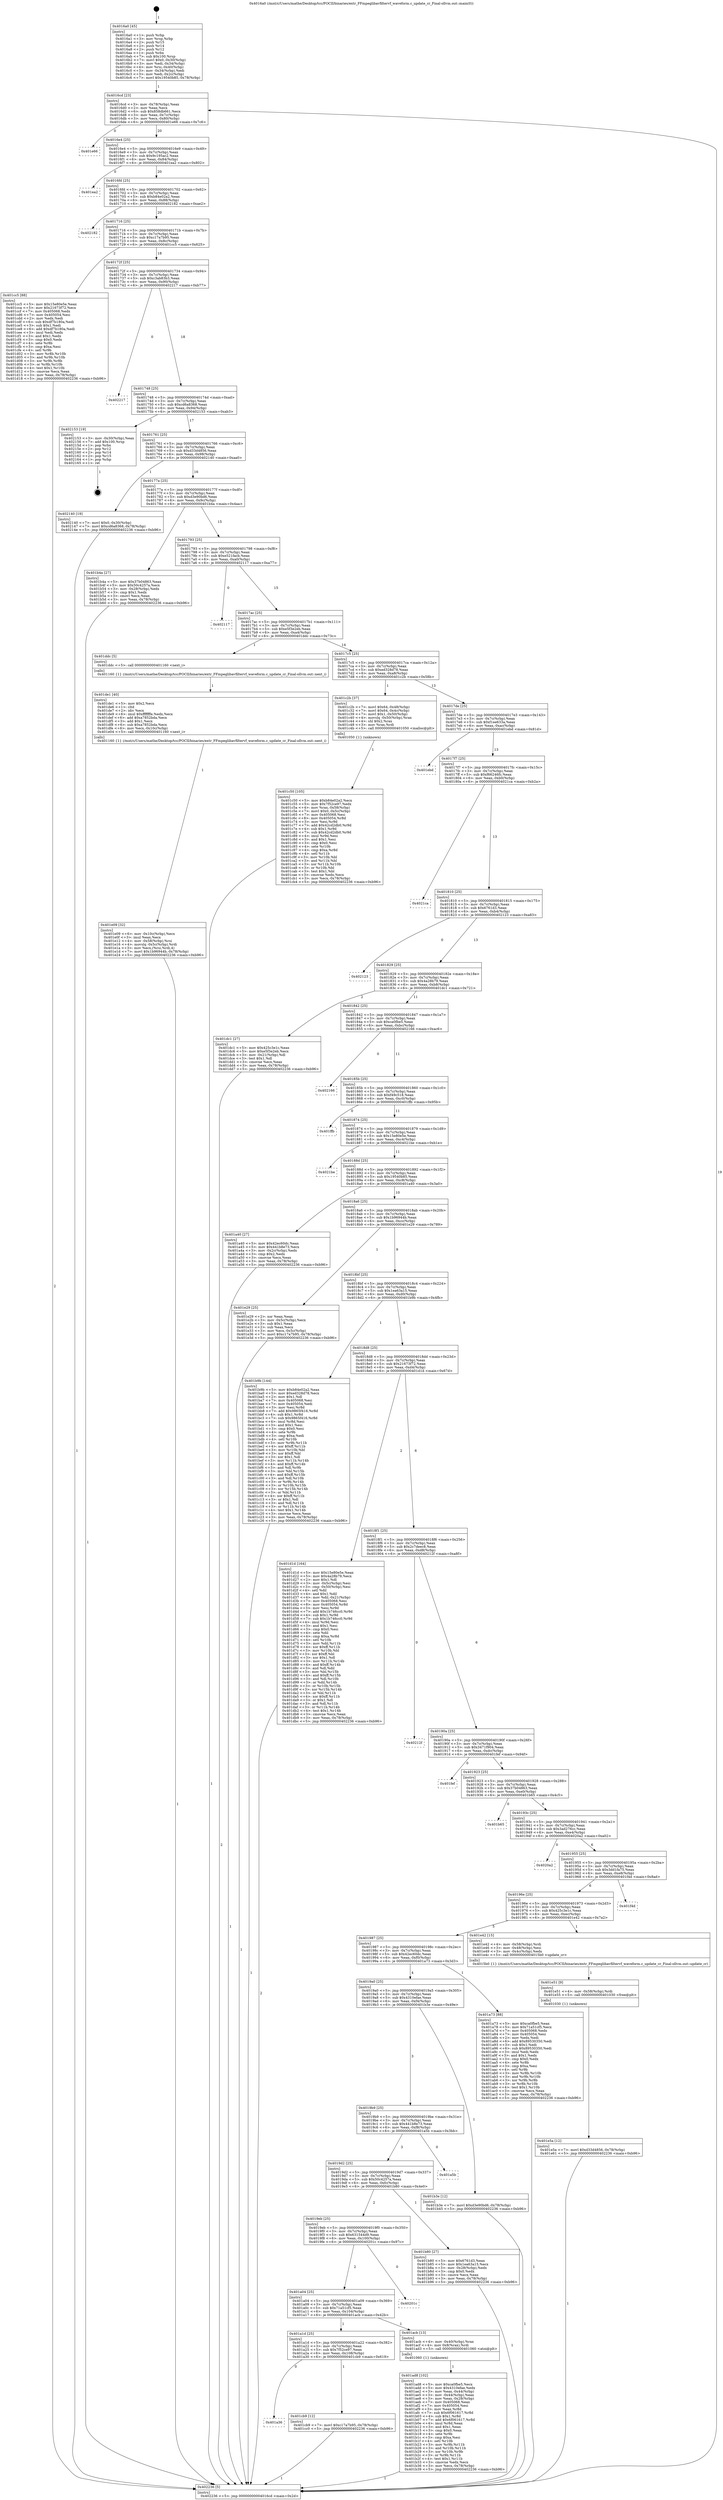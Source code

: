 digraph "0x4016a0" {
  label = "0x4016a0 (/mnt/c/Users/mathe/Desktop/tcc/POCII/binaries/extr_FFmpeglibavfiltervf_waveform.c_update_cr_Final-ollvm.out::main(0))"
  labelloc = "t"
  node[shape=record]

  Entry [label="",width=0.3,height=0.3,shape=circle,fillcolor=black,style=filled]
  "0x4016cd" [label="{
     0x4016cd [23]\l
     | [instrs]\l
     &nbsp;&nbsp;0x4016cd \<+3\>: mov -0x78(%rbp),%eax\l
     &nbsp;&nbsp;0x4016d0 \<+2\>: mov %eax,%ecx\l
     &nbsp;&nbsp;0x4016d2 \<+6\>: sub $0x858db661,%ecx\l
     &nbsp;&nbsp;0x4016d8 \<+3\>: mov %eax,-0x7c(%rbp)\l
     &nbsp;&nbsp;0x4016db \<+3\>: mov %ecx,-0x80(%rbp)\l
     &nbsp;&nbsp;0x4016de \<+6\>: je 0000000000401e66 \<main+0x7c6\>\l
  }"]
  "0x401e66" [label="{
     0x401e66\l
  }", style=dashed]
  "0x4016e4" [label="{
     0x4016e4 [25]\l
     | [instrs]\l
     &nbsp;&nbsp;0x4016e4 \<+5\>: jmp 00000000004016e9 \<main+0x49\>\l
     &nbsp;&nbsp;0x4016e9 \<+3\>: mov -0x7c(%rbp),%eax\l
     &nbsp;&nbsp;0x4016ec \<+5\>: sub $0x9c195ac2,%eax\l
     &nbsp;&nbsp;0x4016f1 \<+6\>: mov %eax,-0x84(%rbp)\l
     &nbsp;&nbsp;0x4016f7 \<+6\>: je 0000000000401ea2 \<main+0x802\>\l
  }"]
  Exit [label="",width=0.3,height=0.3,shape=circle,fillcolor=black,style=filled,peripheries=2]
  "0x401ea2" [label="{
     0x401ea2\l
  }", style=dashed]
  "0x4016fd" [label="{
     0x4016fd [25]\l
     | [instrs]\l
     &nbsp;&nbsp;0x4016fd \<+5\>: jmp 0000000000401702 \<main+0x62\>\l
     &nbsp;&nbsp;0x401702 \<+3\>: mov -0x7c(%rbp),%eax\l
     &nbsp;&nbsp;0x401705 \<+5\>: sub $0xb84e02a2,%eax\l
     &nbsp;&nbsp;0x40170a \<+6\>: mov %eax,-0x88(%rbp)\l
     &nbsp;&nbsp;0x401710 \<+6\>: je 0000000000402182 \<main+0xae2\>\l
  }"]
  "0x401e5a" [label="{
     0x401e5a [12]\l
     | [instrs]\l
     &nbsp;&nbsp;0x401e5a \<+7\>: movl $0xd33d4856,-0x78(%rbp)\l
     &nbsp;&nbsp;0x401e61 \<+5\>: jmp 0000000000402236 \<main+0xb96\>\l
  }"]
  "0x402182" [label="{
     0x402182\l
  }", style=dashed]
  "0x401716" [label="{
     0x401716 [25]\l
     | [instrs]\l
     &nbsp;&nbsp;0x401716 \<+5\>: jmp 000000000040171b \<main+0x7b\>\l
     &nbsp;&nbsp;0x40171b \<+3\>: mov -0x7c(%rbp),%eax\l
     &nbsp;&nbsp;0x40171e \<+5\>: sub $0xc17a7b95,%eax\l
     &nbsp;&nbsp;0x401723 \<+6\>: mov %eax,-0x8c(%rbp)\l
     &nbsp;&nbsp;0x401729 \<+6\>: je 0000000000401cc5 \<main+0x625\>\l
  }"]
  "0x401e51" [label="{
     0x401e51 [9]\l
     | [instrs]\l
     &nbsp;&nbsp;0x401e51 \<+4\>: mov -0x58(%rbp),%rdi\l
     &nbsp;&nbsp;0x401e55 \<+5\>: call 0000000000401030 \<free@plt\>\l
     | [calls]\l
     &nbsp;&nbsp;0x401030 \{1\} (unknown)\l
  }"]
  "0x401cc5" [label="{
     0x401cc5 [88]\l
     | [instrs]\l
     &nbsp;&nbsp;0x401cc5 \<+5\>: mov $0x15e80e5e,%eax\l
     &nbsp;&nbsp;0x401cca \<+5\>: mov $0x21673f72,%ecx\l
     &nbsp;&nbsp;0x401ccf \<+7\>: mov 0x405068,%edx\l
     &nbsp;&nbsp;0x401cd6 \<+7\>: mov 0x405054,%esi\l
     &nbsp;&nbsp;0x401cdd \<+2\>: mov %edx,%edi\l
     &nbsp;&nbsp;0x401cdf \<+6\>: sub $0xdf7b180a,%edi\l
     &nbsp;&nbsp;0x401ce5 \<+3\>: sub $0x1,%edi\l
     &nbsp;&nbsp;0x401ce8 \<+6\>: add $0xdf7b180a,%edi\l
     &nbsp;&nbsp;0x401cee \<+3\>: imul %edi,%edx\l
     &nbsp;&nbsp;0x401cf1 \<+3\>: and $0x1,%edx\l
     &nbsp;&nbsp;0x401cf4 \<+3\>: cmp $0x0,%edx\l
     &nbsp;&nbsp;0x401cf7 \<+4\>: sete %r8b\l
     &nbsp;&nbsp;0x401cfb \<+3\>: cmp $0xa,%esi\l
     &nbsp;&nbsp;0x401cfe \<+4\>: setl %r9b\l
     &nbsp;&nbsp;0x401d02 \<+3\>: mov %r8b,%r10b\l
     &nbsp;&nbsp;0x401d05 \<+3\>: and %r9b,%r10b\l
     &nbsp;&nbsp;0x401d08 \<+3\>: xor %r9b,%r8b\l
     &nbsp;&nbsp;0x401d0b \<+3\>: or %r8b,%r10b\l
     &nbsp;&nbsp;0x401d0e \<+4\>: test $0x1,%r10b\l
     &nbsp;&nbsp;0x401d12 \<+3\>: cmovne %ecx,%eax\l
     &nbsp;&nbsp;0x401d15 \<+3\>: mov %eax,-0x78(%rbp)\l
     &nbsp;&nbsp;0x401d18 \<+5\>: jmp 0000000000402236 \<main+0xb96\>\l
  }"]
  "0x40172f" [label="{
     0x40172f [25]\l
     | [instrs]\l
     &nbsp;&nbsp;0x40172f \<+5\>: jmp 0000000000401734 \<main+0x94\>\l
     &nbsp;&nbsp;0x401734 \<+3\>: mov -0x7c(%rbp),%eax\l
     &nbsp;&nbsp;0x401737 \<+5\>: sub $0xc3ab83b3,%eax\l
     &nbsp;&nbsp;0x40173c \<+6\>: mov %eax,-0x90(%rbp)\l
     &nbsp;&nbsp;0x401742 \<+6\>: je 0000000000402217 \<main+0xb77\>\l
  }"]
  "0x401e09" [label="{
     0x401e09 [32]\l
     | [instrs]\l
     &nbsp;&nbsp;0x401e09 \<+6\>: mov -0x10c(%rbp),%ecx\l
     &nbsp;&nbsp;0x401e0f \<+3\>: imul %eax,%ecx\l
     &nbsp;&nbsp;0x401e12 \<+4\>: mov -0x58(%rbp),%rsi\l
     &nbsp;&nbsp;0x401e16 \<+4\>: movslq -0x5c(%rbp),%rdi\l
     &nbsp;&nbsp;0x401e1a \<+3\>: mov %ecx,(%rsi,%rdi,4)\l
     &nbsp;&nbsp;0x401e1d \<+7\>: movl $0x1b96944b,-0x78(%rbp)\l
     &nbsp;&nbsp;0x401e24 \<+5\>: jmp 0000000000402236 \<main+0xb96\>\l
  }"]
  "0x402217" [label="{
     0x402217\l
  }", style=dashed]
  "0x401748" [label="{
     0x401748 [25]\l
     | [instrs]\l
     &nbsp;&nbsp;0x401748 \<+5\>: jmp 000000000040174d \<main+0xad\>\l
     &nbsp;&nbsp;0x40174d \<+3\>: mov -0x7c(%rbp),%eax\l
     &nbsp;&nbsp;0x401750 \<+5\>: sub $0xcd6a8368,%eax\l
     &nbsp;&nbsp;0x401755 \<+6\>: mov %eax,-0x94(%rbp)\l
     &nbsp;&nbsp;0x40175b \<+6\>: je 0000000000402153 \<main+0xab3\>\l
  }"]
  "0x401de1" [label="{
     0x401de1 [40]\l
     | [instrs]\l
     &nbsp;&nbsp;0x401de1 \<+5\>: mov $0x2,%ecx\l
     &nbsp;&nbsp;0x401de6 \<+1\>: cltd\l
     &nbsp;&nbsp;0x401de7 \<+2\>: idiv %ecx\l
     &nbsp;&nbsp;0x401de9 \<+6\>: imul $0xfffffffe,%edx,%ecx\l
     &nbsp;&nbsp;0x401def \<+6\>: add $0xa7852bda,%ecx\l
     &nbsp;&nbsp;0x401df5 \<+3\>: add $0x1,%ecx\l
     &nbsp;&nbsp;0x401df8 \<+6\>: sub $0xa7852bda,%ecx\l
     &nbsp;&nbsp;0x401dfe \<+6\>: mov %ecx,-0x10c(%rbp)\l
     &nbsp;&nbsp;0x401e04 \<+5\>: call 0000000000401160 \<next_i\>\l
     | [calls]\l
     &nbsp;&nbsp;0x401160 \{1\} (/mnt/c/Users/mathe/Desktop/tcc/POCII/binaries/extr_FFmpeglibavfiltervf_waveform.c_update_cr_Final-ollvm.out::next_i)\l
  }"]
  "0x402153" [label="{
     0x402153 [19]\l
     | [instrs]\l
     &nbsp;&nbsp;0x402153 \<+3\>: mov -0x30(%rbp),%eax\l
     &nbsp;&nbsp;0x402156 \<+7\>: add $0x100,%rsp\l
     &nbsp;&nbsp;0x40215d \<+1\>: pop %rbx\l
     &nbsp;&nbsp;0x40215e \<+2\>: pop %r12\l
     &nbsp;&nbsp;0x402160 \<+2\>: pop %r14\l
     &nbsp;&nbsp;0x402162 \<+2\>: pop %r15\l
     &nbsp;&nbsp;0x402164 \<+1\>: pop %rbp\l
     &nbsp;&nbsp;0x402165 \<+1\>: ret\l
  }"]
  "0x401761" [label="{
     0x401761 [25]\l
     | [instrs]\l
     &nbsp;&nbsp;0x401761 \<+5\>: jmp 0000000000401766 \<main+0xc6\>\l
     &nbsp;&nbsp;0x401766 \<+3\>: mov -0x7c(%rbp),%eax\l
     &nbsp;&nbsp;0x401769 \<+5\>: sub $0xd33d4856,%eax\l
     &nbsp;&nbsp;0x40176e \<+6\>: mov %eax,-0x98(%rbp)\l
     &nbsp;&nbsp;0x401774 \<+6\>: je 0000000000402140 \<main+0xaa0\>\l
  }"]
  "0x401a36" [label="{
     0x401a36\l
  }", style=dashed]
  "0x402140" [label="{
     0x402140 [19]\l
     | [instrs]\l
     &nbsp;&nbsp;0x402140 \<+7\>: movl $0x0,-0x30(%rbp)\l
     &nbsp;&nbsp;0x402147 \<+7\>: movl $0xcd6a8368,-0x78(%rbp)\l
     &nbsp;&nbsp;0x40214e \<+5\>: jmp 0000000000402236 \<main+0xb96\>\l
  }"]
  "0x40177a" [label="{
     0x40177a [25]\l
     | [instrs]\l
     &nbsp;&nbsp;0x40177a \<+5\>: jmp 000000000040177f \<main+0xdf\>\l
     &nbsp;&nbsp;0x40177f \<+3\>: mov -0x7c(%rbp),%eax\l
     &nbsp;&nbsp;0x401782 \<+5\>: sub $0xd3e90bd6,%eax\l
     &nbsp;&nbsp;0x401787 \<+6\>: mov %eax,-0x9c(%rbp)\l
     &nbsp;&nbsp;0x40178d \<+6\>: je 0000000000401b4a \<main+0x4aa\>\l
  }"]
  "0x401cb9" [label="{
     0x401cb9 [12]\l
     | [instrs]\l
     &nbsp;&nbsp;0x401cb9 \<+7\>: movl $0xc17a7b95,-0x78(%rbp)\l
     &nbsp;&nbsp;0x401cc0 \<+5\>: jmp 0000000000402236 \<main+0xb96\>\l
  }"]
  "0x401b4a" [label="{
     0x401b4a [27]\l
     | [instrs]\l
     &nbsp;&nbsp;0x401b4a \<+5\>: mov $0x37b04863,%eax\l
     &nbsp;&nbsp;0x401b4f \<+5\>: mov $0x50c4257a,%ecx\l
     &nbsp;&nbsp;0x401b54 \<+3\>: mov -0x28(%rbp),%edx\l
     &nbsp;&nbsp;0x401b57 \<+3\>: cmp $0x1,%edx\l
     &nbsp;&nbsp;0x401b5a \<+3\>: cmovl %ecx,%eax\l
     &nbsp;&nbsp;0x401b5d \<+3\>: mov %eax,-0x78(%rbp)\l
     &nbsp;&nbsp;0x401b60 \<+5\>: jmp 0000000000402236 \<main+0xb96\>\l
  }"]
  "0x401793" [label="{
     0x401793 [25]\l
     | [instrs]\l
     &nbsp;&nbsp;0x401793 \<+5\>: jmp 0000000000401798 \<main+0xf8\>\l
     &nbsp;&nbsp;0x401798 \<+3\>: mov -0x7c(%rbp),%eax\l
     &nbsp;&nbsp;0x40179b \<+5\>: sub $0xe521facb,%eax\l
     &nbsp;&nbsp;0x4017a0 \<+6\>: mov %eax,-0xa0(%rbp)\l
     &nbsp;&nbsp;0x4017a6 \<+6\>: je 0000000000402117 \<main+0xa77\>\l
  }"]
  "0x401c50" [label="{
     0x401c50 [105]\l
     | [instrs]\l
     &nbsp;&nbsp;0x401c50 \<+5\>: mov $0xb84e02a2,%ecx\l
     &nbsp;&nbsp;0x401c55 \<+5\>: mov $0x7f52ce97,%edx\l
     &nbsp;&nbsp;0x401c5a \<+4\>: mov %rax,-0x58(%rbp)\l
     &nbsp;&nbsp;0x401c5e \<+7\>: movl $0x0,-0x5c(%rbp)\l
     &nbsp;&nbsp;0x401c65 \<+7\>: mov 0x405068,%esi\l
     &nbsp;&nbsp;0x401c6c \<+8\>: mov 0x405054,%r8d\l
     &nbsp;&nbsp;0x401c74 \<+3\>: mov %esi,%r9d\l
     &nbsp;&nbsp;0x401c77 \<+7\>: add $0x42cd2db0,%r9d\l
     &nbsp;&nbsp;0x401c7e \<+4\>: sub $0x1,%r9d\l
     &nbsp;&nbsp;0x401c82 \<+7\>: sub $0x42cd2db0,%r9d\l
     &nbsp;&nbsp;0x401c89 \<+4\>: imul %r9d,%esi\l
     &nbsp;&nbsp;0x401c8d \<+3\>: and $0x1,%esi\l
     &nbsp;&nbsp;0x401c90 \<+3\>: cmp $0x0,%esi\l
     &nbsp;&nbsp;0x401c93 \<+4\>: sete %r10b\l
     &nbsp;&nbsp;0x401c97 \<+4\>: cmp $0xa,%r8d\l
     &nbsp;&nbsp;0x401c9b \<+4\>: setl %r11b\l
     &nbsp;&nbsp;0x401c9f \<+3\>: mov %r10b,%bl\l
     &nbsp;&nbsp;0x401ca2 \<+3\>: and %r11b,%bl\l
     &nbsp;&nbsp;0x401ca5 \<+3\>: xor %r11b,%r10b\l
     &nbsp;&nbsp;0x401ca8 \<+3\>: or %r10b,%bl\l
     &nbsp;&nbsp;0x401cab \<+3\>: test $0x1,%bl\l
     &nbsp;&nbsp;0x401cae \<+3\>: cmovne %edx,%ecx\l
     &nbsp;&nbsp;0x401cb1 \<+3\>: mov %ecx,-0x78(%rbp)\l
     &nbsp;&nbsp;0x401cb4 \<+5\>: jmp 0000000000402236 \<main+0xb96\>\l
  }"]
  "0x402117" [label="{
     0x402117\l
  }", style=dashed]
  "0x4017ac" [label="{
     0x4017ac [25]\l
     | [instrs]\l
     &nbsp;&nbsp;0x4017ac \<+5\>: jmp 00000000004017b1 \<main+0x111\>\l
     &nbsp;&nbsp;0x4017b1 \<+3\>: mov -0x7c(%rbp),%eax\l
     &nbsp;&nbsp;0x4017b4 \<+5\>: sub $0xe5f3e2eb,%eax\l
     &nbsp;&nbsp;0x4017b9 \<+6\>: mov %eax,-0xa4(%rbp)\l
     &nbsp;&nbsp;0x4017bf \<+6\>: je 0000000000401ddc \<main+0x73c\>\l
  }"]
  "0x401ad8" [label="{
     0x401ad8 [102]\l
     | [instrs]\l
     &nbsp;&nbsp;0x401ad8 \<+5\>: mov $0xca0fbe5,%ecx\l
     &nbsp;&nbsp;0x401add \<+5\>: mov $0x4310efae,%edx\l
     &nbsp;&nbsp;0x401ae2 \<+3\>: mov %eax,-0x44(%rbp)\l
     &nbsp;&nbsp;0x401ae5 \<+3\>: mov -0x44(%rbp),%eax\l
     &nbsp;&nbsp;0x401ae8 \<+3\>: mov %eax,-0x28(%rbp)\l
     &nbsp;&nbsp;0x401aeb \<+7\>: mov 0x405068,%eax\l
     &nbsp;&nbsp;0x401af2 \<+7\>: mov 0x405054,%esi\l
     &nbsp;&nbsp;0x401af9 \<+3\>: mov %eax,%r8d\l
     &nbsp;&nbsp;0x401afc \<+7\>: sub $0x6f061617,%r8d\l
     &nbsp;&nbsp;0x401b03 \<+4\>: sub $0x1,%r8d\l
     &nbsp;&nbsp;0x401b07 \<+7\>: add $0x6f061617,%r8d\l
     &nbsp;&nbsp;0x401b0e \<+4\>: imul %r8d,%eax\l
     &nbsp;&nbsp;0x401b12 \<+3\>: and $0x1,%eax\l
     &nbsp;&nbsp;0x401b15 \<+3\>: cmp $0x0,%eax\l
     &nbsp;&nbsp;0x401b18 \<+4\>: sete %r9b\l
     &nbsp;&nbsp;0x401b1c \<+3\>: cmp $0xa,%esi\l
     &nbsp;&nbsp;0x401b1f \<+4\>: setl %r10b\l
     &nbsp;&nbsp;0x401b23 \<+3\>: mov %r9b,%r11b\l
     &nbsp;&nbsp;0x401b26 \<+3\>: and %r10b,%r11b\l
     &nbsp;&nbsp;0x401b29 \<+3\>: xor %r10b,%r9b\l
     &nbsp;&nbsp;0x401b2c \<+3\>: or %r9b,%r11b\l
     &nbsp;&nbsp;0x401b2f \<+4\>: test $0x1,%r11b\l
     &nbsp;&nbsp;0x401b33 \<+3\>: cmovne %edx,%ecx\l
     &nbsp;&nbsp;0x401b36 \<+3\>: mov %ecx,-0x78(%rbp)\l
     &nbsp;&nbsp;0x401b39 \<+5\>: jmp 0000000000402236 \<main+0xb96\>\l
  }"]
  "0x401ddc" [label="{
     0x401ddc [5]\l
     | [instrs]\l
     &nbsp;&nbsp;0x401ddc \<+5\>: call 0000000000401160 \<next_i\>\l
     | [calls]\l
     &nbsp;&nbsp;0x401160 \{1\} (/mnt/c/Users/mathe/Desktop/tcc/POCII/binaries/extr_FFmpeglibavfiltervf_waveform.c_update_cr_Final-ollvm.out::next_i)\l
  }"]
  "0x4017c5" [label="{
     0x4017c5 [25]\l
     | [instrs]\l
     &nbsp;&nbsp;0x4017c5 \<+5\>: jmp 00000000004017ca \<main+0x12a\>\l
     &nbsp;&nbsp;0x4017ca \<+3\>: mov -0x7c(%rbp),%eax\l
     &nbsp;&nbsp;0x4017cd \<+5\>: sub $0xed328d78,%eax\l
     &nbsp;&nbsp;0x4017d2 \<+6\>: mov %eax,-0xa8(%rbp)\l
     &nbsp;&nbsp;0x4017d8 \<+6\>: je 0000000000401c2b \<main+0x58b\>\l
  }"]
  "0x401a1d" [label="{
     0x401a1d [25]\l
     | [instrs]\l
     &nbsp;&nbsp;0x401a1d \<+5\>: jmp 0000000000401a22 \<main+0x382\>\l
     &nbsp;&nbsp;0x401a22 \<+3\>: mov -0x7c(%rbp),%eax\l
     &nbsp;&nbsp;0x401a25 \<+5\>: sub $0x7f52ce97,%eax\l
     &nbsp;&nbsp;0x401a2a \<+6\>: mov %eax,-0x108(%rbp)\l
     &nbsp;&nbsp;0x401a30 \<+6\>: je 0000000000401cb9 \<main+0x619\>\l
  }"]
  "0x401c2b" [label="{
     0x401c2b [37]\l
     | [instrs]\l
     &nbsp;&nbsp;0x401c2b \<+7\>: movl $0x64,-0x48(%rbp)\l
     &nbsp;&nbsp;0x401c32 \<+7\>: movl $0x64,-0x4c(%rbp)\l
     &nbsp;&nbsp;0x401c39 \<+7\>: movl $0x1,-0x50(%rbp)\l
     &nbsp;&nbsp;0x401c40 \<+4\>: movslq -0x50(%rbp),%rax\l
     &nbsp;&nbsp;0x401c44 \<+4\>: shl $0x2,%rax\l
     &nbsp;&nbsp;0x401c48 \<+3\>: mov %rax,%rdi\l
     &nbsp;&nbsp;0x401c4b \<+5\>: call 0000000000401050 \<malloc@plt\>\l
     | [calls]\l
     &nbsp;&nbsp;0x401050 \{1\} (unknown)\l
  }"]
  "0x4017de" [label="{
     0x4017de [25]\l
     | [instrs]\l
     &nbsp;&nbsp;0x4017de \<+5\>: jmp 00000000004017e3 \<main+0x143\>\l
     &nbsp;&nbsp;0x4017e3 \<+3\>: mov -0x7c(%rbp),%eax\l
     &nbsp;&nbsp;0x4017e6 \<+5\>: sub $0xf1ee633a,%eax\l
     &nbsp;&nbsp;0x4017eb \<+6\>: mov %eax,-0xac(%rbp)\l
     &nbsp;&nbsp;0x4017f1 \<+6\>: je 0000000000401ebd \<main+0x81d\>\l
  }"]
  "0x401acb" [label="{
     0x401acb [13]\l
     | [instrs]\l
     &nbsp;&nbsp;0x401acb \<+4\>: mov -0x40(%rbp),%rax\l
     &nbsp;&nbsp;0x401acf \<+4\>: mov 0x8(%rax),%rdi\l
     &nbsp;&nbsp;0x401ad3 \<+5\>: call 0000000000401060 \<atoi@plt\>\l
     | [calls]\l
     &nbsp;&nbsp;0x401060 \{1\} (unknown)\l
  }"]
  "0x401ebd" [label="{
     0x401ebd\l
  }", style=dashed]
  "0x4017f7" [label="{
     0x4017f7 [25]\l
     | [instrs]\l
     &nbsp;&nbsp;0x4017f7 \<+5\>: jmp 00000000004017fc \<main+0x15c\>\l
     &nbsp;&nbsp;0x4017fc \<+3\>: mov -0x7c(%rbp),%eax\l
     &nbsp;&nbsp;0x4017ff \<+5\>: sub $0xf66246fc,%eax\l
     &nbsp;&nbsp;0x401804 \<+6\>: mov %eax,-0xb0(%rbp)\l
     &nbsp;&nbsp;0x40180a \<+6\>: je 00000000004021ca \<main+0xb2a\>\l
  }"]
  "0x401a04" [label="{
     0x401a04 [25]\l
     | [instrs]\l
     &nbsp;&nbsp;0x401a04 \<+5\>: jmp 0000000000401a09 \<main+0x369\>\l
     &nbsp;&nbsp;0x401a09 \<+3\>: mov -0x7c(%rbp),%eax\l
     &nbsp;&nbsp;0x401a0c \<+5\>: sub $0x71a51cf5,%eax\l
     &nbsp;&nbsp;0x401a11 \<+6\>: mov %eax,-0x104(%rbp)\l
     &nbsp;&nbsp;0x401a17 \<+6\>: je 0000000000401acb \<main+0x42b\>\l
  }"]
  "0x4021ca" [label="{
     0x4021ca\l
  }", style=dashed]
  "0x401810" [label="{
     0x401810 [25]\l
     | [instrs]\l
     &nbsp;&nbsp;0x401810 \<+5\>: jmp 0000000000401815 \<main+0x175\>\l
     &nbsp;&nbsp;0x401815 \<+3\>: mov -0x7c(%rbp),%eax\l
     &nbsp;&nbsp;0x401818 \<+5\>: sub $0x6761d3,%eax\l
     &nbsp;&nbsp;0x40181d \<+6\>: mov %eax,-0xb4(%rbp)\l
     &nbsp;&nbsp;0x401823 \<+6\>: je 0000000000402123 \<main+0xa83\>\l
  }"]
  "0x40201c" [label="{
     0x40201c\l
  }", style=dashed]
  "0x402123" [label="{
     0x402123\l
  }", style=dashed]
  "0x401829" [label="{
     0x401829 [25]\l
     | [instrs]\l
     &nbsp;&nbsp;0x401829 \<+5\>: jmp 000000000040182e \<main+0x18e\>\l
     &nbsp;&nbsp;0x40182e \<+3\>: mov -0x7c(%rbp),%eax\l
     &nbsp;&nbsp;0x401831 \<+5\>: sub $0x4a28b79,%eax\l
     &nbsp;&nbsp;0x401836 \<+6\>: mov %eax,-0xb8(%rbp)\l
     &nbsp;&nbsp;0x40183c \<+6\>: je 0000000000401dc1 \<main+0x721\>\l
  }"]
  "0x4019eb" [label="{
     0x4019eb [25]\l
     | [instrs]\l
     &nbsp;&nbsp;0x4019eb \<+5\>: jmp 00000000004019f0 \<main+0x350\>\l
     &nbsp;&nbsp;0x4019f0 \<+3\>: mov -0x7c(%rbp),%eax\l
     &nbsp;&nbsp;0x4019f3 \<+5\>: sub $0x631544d9,%eax\l
     &nbsp;&nbsp;0x4019f8 \<+6\>: mov %eax,-0x100(%rbp)\l
     &nbsp;&nbsp;0x4019fe \<+6\>: je 000000000040201c \<main+0x97c\>\l
  }"]
  "0x401dc1" [label="{
     0x401dc1 [27]\l
     | [instrs]\l
     &nbsp;&nbsp;0x401dc1 \<+5\>: mov $0x425c3e1c,%eax\l
     &nbsp;&nbsp;0x401dc6 \<+5\>: mov $0xe5f3e2eb,%ecx\l
     &nbsp;&nbsp;0x401dcb \<+3\>: mov -0x21(%rbp),%dl\l
     &nbsp;&nbsp;0x401dce \<+3\>: test $0x1,%dl\l
     &nbsp;&nbsp;0x401dd1 \<+3\>: cmovne %ecx,%eax\l
     &nbsp;&nbsp;0x401dd4 \<+3\>: mov %eax,-0x78(%rbp)\l
     &nbsp;&nbsp;0x401dd7 \<+5\>: jmp 0000000000402236 \<main+0xb96\>\l
  }"]
  "0x401842" [label="{
     0x401842 [25]\l
     | [instrs]\l
     &nbsp;&nbsp;0x401842 \<+5\>: jmp 0000000000401847 \<main+0x1a7\>\l
     &nbsp;&nbsp;0x401847 \<+3\>: mov -0x7c(%rbp),%eax\l
     &nbsp;&nbsp;0x40184a \<+5\>: sub $0xca0fbe5,%eax\l
     &nbsp;&nbsp;0x40184f \<+6\>: mov %eax,-0xbc(%rbp)\l
     &nbsp;&nbsp;0x401855 \<+6\>: je 0000000000402166 \<main+0xac6\>\l
  }"]
  "0x401b80" [label="{
     0x401b80 [27]\l
     | [instrs]\l
     &nbsp;&nbsp;0x401b80 \<+5\>: mov $0x6761d3,%eax\l
     &nbsp;&nbsp;0x401b85 \<+5\>: mov $0x1ea63a15,%ecx\l
     &nbsp;&nbsp;0x401b8a \<+3\>: mov -0x28(%rbp),%edx\l
     &nbsp;&nbsp;0x401b8d \<+3\>: cmp $0x0,%edx\l
     &nbsp;&nbsp;0x401b90 \<+3\>: cmove %ecx,%eax\l
     &nbsp;&nbsp;0x401b93 \<+3\>: mov %eax,-0x78(%rbp)\l
     &nbsp;&nbsp;0x401b96 \<+5\>: jmp 0000000000402236 \<main+0xb96\>\l
  }"]
  "0x402166" [label="{
     0x402166\l
  }", style=dashed]
  "0x40185b" [label="{
     0x40185b [25]\l
     | [instrs]\l
     &nbsp;&nbsp;0x40185b \<+5\>: jmp 0000000000401860 \<main+0x1c0\>\l
     &nbsp;&nbsp;0x401860 \<+3\>: mov -0x7c(%rbp),%eax\l
     &nbsp;&nbsp;0x401863 \<+5\>: sub $0xf49c518,%eax\l
     &nbsp;&nbsp;0x401868 \<+6\>: mov %eax,-0xc0(%rbp)\l
     &nbsp;&nbsp;0x40186e \<+6\>: je 0000000000401ffb \<main+0x95b\>\l
  }"]
  "0x4019d2" [label="{
     0x4019d2 [25]\l
     | [instrs]\l
     &nbsp;&nbsp;0x4019d2 \<+5\>: jmp 00000000004019d7 \<main+0x337\>\l
     &nbsp;&nbsp;0x4019d7 \<+3\>: mov -0x7c(%rbp),%eax\l
     &nbsp;&nbsp;0x4019da \<+5\>: sub $0x50c4257a,%eax\l
     &nbsp;&nbsp;0x4019df \<+6\>: mov %eax,-0xfc(%rbp)\l
     &nbsp;&nbsp;0x4019e5 \<+6\>: je 0000000000401b80 \<main+0x4e0\>\l
  }"]
  "0x401ffb" [label="{
     0x401ffb\l
  }", style=dashed]
  "0x401874" [label="{
     0x401874 [25]\l
     | [instrs]\l
     &nbsp;&nbsp;0x401874 \<+5\>: jmp 0000000000401879 \<main+0x1d9\>\l
     &nbsp;&nbsp;0x401879 \<+3\>: mov -0x7c(%rbp),%eax\l
     &nbsp;&nbsp;0x40187c \<+5\>: sub $0x15e80e5e,%eax\l
     &nbsp;&nbsp;0x401881 \<+6\>: mov %eax,-0xc4(%rbp)\l
     &nbsp;&nbsp;0x401887 \<+6\>: je 00000000004021be \<main+0xb1e\>\l
  }"]
  "0x401a5b" [label="{
     0x401a5b\l
  }", style=dashed]
  "0x4021be" [label="{
     0x4021be\l
  }", style=dashed]
  "0x40188d" [label="{
     0x40188d [25]\l
     | [instrs]\l
     &nbsp;&nbsp;0x40188d \<+5\>: jmp 0000000000401892 \<main+0x1f2\>\l
     &nbsp;&nbsp;0x401892 \<+3\>: mov -0x7c(%rbp),%eax\l
     &nbsp;&nbsp;0x401895 \<+5\>: sub $0x19540b85,%eax\l
     &nbsp;&nbsp;0x40189a \<+6\>: mov %eax,-0xc8(%rbp)\l
     &nbsp;&nbsp;0x4018a0 \<+6\>: je 0000000000401a40 \<main+0x3a0\>\l
  }"]
  "0x4019b9" [label="{
     0x4019b9 [25]\l
     | [instrs]\l
     &nbsp;&nbsp;0x4019b9 \<+5\>: jmp 00000000004019be \<main+0x31e\>\l
     &nbsp;&nbsp;0x4019be \<+3\>: mov -0x7c(%rbp),%eax\l
     &nbsp;&nbsp;0x4019c1 \<+5\>: sub $0x441b8e73,%eax\l
     &nbsp;&nbsp;0x4019c6 \<+6\>: mov %eax,-0xf8(%rbp)\l
     &nbsp;&nbsp;0x4019cc \<+6\>: je 0000000000401a5b \<main+0x3bb\>\l
  }"]
  "0x401a40" [label="{
     0x401a40 [27]\l
     | [instrs]\l
     &nbsp;&nbsp;0x401a40 \<+5\>: mov $0x42ec60dc,%eax\l
     &nbsp;&nbsp;0x401a45 \<+5\>: mov $0x441b8e73,%ecx\l
     &nbsp;&nbsp;0x401a4a \<+3\>: mov -0x2c(%rbp),%edx\l
     &nbsp;&nbsp;0x401a4d \<+3\>: cmp $0x2,%edx\l
     &nbsp;&nbsp;0x401a50 \<+3\>: cmovne %ecx,%eax\l
     &nbsp;&nbsp;0x401a53 \<+3\>: mov %eax,-0x78(%rbp)\l
     &nbsp;&nbsp;0x401a56 \<+5\>: jmp 0000000000402236 \<main+0xb96\>\l
  }"]
  "0x4018a6" [label="{
     0x4018a6 [25]\l
     | [instrs]\l
     &nbsp;&nbsp;0x4018a6 \<+5\>: jmp 00000000004018ab \<main+0x20b\>\l
     &nbsp;&nbsp;0x4018ab \<+3\>: mov -0x7c(%rbp),%eax\l
     &nbsp;&nbsp;0x4018ae \<+5\>: sub $0x1b96944b,%eax\l
     &nbsp;&nbsp;0x4018b3 \<+6\>: mov %eax,-0xcc(%rbp)\l
     &nbsp;&nbsp;0x4018b9 \<+6\>: je 0000000000401e29 \<main+0x789\>\l
  }"]
  "0x402236" [label="{
     0x402236 [5]\l
     | [instrs]\l
     &nbsp;&nbsp;0x402236 \<+5\>: jmp 00000000004016cd \<main+0x2d\>\l
  }"]
  "0x4016a0" [label="{
     0x4016a0 [45]\l
     | [instrs]\l
     &nbsp;&nbsp;0x4016a0 \<+1\>: push %rbp\l
     &nbsp;&nbsp;0x4016a1 \<+3\>: mov %rsp,%rbp\l
     &nbsp;&nbsp;0x4016a4 \<+2\>: push %r15\l
     &nbsp;&nbsp;0x4016a6 \<+2\>: push %r14\l
     &nbsp;&nbsp;0x4016a8 \<+2\>: push %r12\l
     &nbsp;&nbsp;0x4016aa \<+1\>: push %rbx\l
     &nbsp;&nbsp;0x4016ab \<+7\>: sub $0x100,%rsp\l
     &nbsp;&nbsp;0x4016b2 \<+7\>: movl $0x0,-0x30(%rbp)\l
     &nbsp;&nbsp;0x4016b9 \<+3\>: mov %edi,-0x34(%rbp)\l
     &nbsp;&nbsp;0x4016bc \<+4\>: mov %rsi,-0x40(%rbp)\l
     &nbsp;&nbsp;0x4016c0 \<+3\>: mov -0x34(%rbp),%edi\l
     &nbsp;&nbsp;0x4016c3 \<+3\>: mov %edi,-0x2c(%rbp)\l
     &nbsp;&nbsp;0x4016c6 \<+7\>: movl $0x19540b85,-0x78(%rbp)\l
  }"]
  "0x401b3e" [label="{
     0x401b3e [12]\l
     | [instrs]\l
     &nbsp;&nbsp;0x401b3e \<+7\>: movl $0xd3e90bd6,-0x78(%rbp)\l
     &nbsp;&nbsp;0x401b45 \<+5\>: jmp 0000000000402236 \<main+0xb96\>\l
  }"]
  "0x401e29" [label="{
     0x401e29 [25]\l
     | [instrs]\l
     &nbsp;&nbsp;0x401e29 \<+2\>: xor %eax,%eax\l
     &nbsp;&nbsp;0x401e2b \<+3\>: mov -0x5c(%rbp),%ecx\l
     &nbsp;&nbsp;0x401e2e \<+3\>: sub $0x1,%eax\l
     &nbsp;&nbsp;0x401e31 \<+2\>: sub %eax,%ecx\l
     &nbsp;&nbsp;0x401e33 \<+3\>: mov %ecx,-0x5c(%rbp)\l
     &nbsp;&nbsp;0x401e36 \<+7\>: movl $0xc17a7b95,-0x78(%rbp)\l
     &nbsp;&nbsp;0x401e3d \<+5\>: jmp 0000000000402236 \<main+0xb96\>\l
  }"]
  "0x4018bf" [label="{
     0x4018bf [25]\l
     | [instrs]\l
     &nbsp;&nbsp;0x4018bf \<+5\>: jmp 00000000004018c4 \<main+0x224\>\l
     &nbsp;&nbsp;0x4018c4 \<+3\>: mov -0x7c(%rbp),%eax\l
     &nbsp;&nbsp;0x4018c7 \<+5\>: sub $0x1ea63a15,%eax\l
     &nbsp;&nbsp;0x4018cc \<+6\>: mov %eax,-0xd0(%rbp)\l
     &nbsp;&nbsp;0x4018d2 \<+6\>: je 0000000000401b9b \<main+0x4fb\>\l
  }"]
  "0x4019a0" [label="{
     0x4019a0 [25]\l
     | [instrs]\l
     &nbsp;&nbsp;0x4019a0 \<+5\>: jmp 00000000004019a5 \<main+0x305\>\l
     &nbsp;&nbsp;0x4019a5 \<+3\>: mov -0x7c(%rbp),%eax\l
     &nbsp;&nbsp;0x4019a8 \<+5\>: sub $0x4310efae,%eax\l
     &nbsp;&nbsp;0x4019ad \<+6\>: mov %eax,-0xf4(%rbp)\l
     &nbsp;&nbsp;0x4019b3 \<+6\>: je 0000000000401b3e \<main+0x49e\>\l
  }"]
  "0x401b9b" [label="{
     0x401b9b [144]\l
     | [instrs]\l
     &nbsp;&nbsp;0x401b9b \<+5\>: mov $0xb84e02a2,%eax\l
     &nbsp;&nbsp;0x401ba0 \<+5\>: mov $0xed328d78,%ecx\l
     &nbsp;&nbsp;0x401ba5 \<+2\>: mov $0x1,%dl\l
     &nbsp;&nbsp;0x401ba7 \<+7\>: mov 0x405068,%esi\l
     &nbsp;&nbsp;0x401bae \<+7\>: mov 0x405054,%edi\l
     &nbsp;&nbsp;0x401bb5 \<+3\>: mov %esi,%r8d\l
     &nbsp;&nbsp;0x401bb8 \<+7\>: add $0x9865f416,%r8d\l
     &nbsp;&nbsp;0x401bbf \<+4\>: sub $0x1,%r8d\l
     &nbsp;&nbsp;0x401bc3 \<+7\>: sub $0x9865f416,%r8d\l
     &nbsp;&nbsp;0x401bca \<+4\>: imul %r8d,%esi\l
     &nbsp;&nbsp;0x401bce \<+3\>: and $0x1,%esi\l
     &nbsp;&nbsp;0x401bd1 \<+3\>: cmp $0x0,%esi\l
     &nbsp;&nbsp;0x401bd4 \<+4\>: sete %r9b\l
     &nbsp;&nbsp;0x401bd8 \<+3\>: cmp $0xa,%edi\l
     &nbsp;&nbsp;0x401bdb \<+4\>: setl %r10b\l
     &nbsp;&nbsp;0x401bdf \<+3\>: mov %r9b,%r11b\l
     &nbsp;&nbsp;0x401be2 \<+4\>: xor $0xff,%r11b\l
     &nbsp;&nbsp;0x401be6 \<+3\>: mov %r10b,%bl\l
     &nbsp;&nbsp;0x401be9 \<+3\>: xor $0xff,%bl\l
     &nbsp;&nbsp;0x401bec \<+3\>: xor $0x1,%dl\l
     &nbsp;&nbsp;0x401bef \<+3\>: mov %r11b,%r14b\l
     &nbsp;&nbsp;0x401bf2 \<+4\>: and $0xff,%r14b\l
     &nbsp;&nbsp;0x401bf6 \<+3\>: and %dl,%r9b\l
     &nbsp;&nbsp;0x401bf9 \<+3\>: mov %bl,%r15b\l
     &nbsp;&nbsp;0x401bfc \<+4\>: and $0xff,%r15b\l
     &nbsp;&nbsp;0x401c00 \<+3\>: and %dl,%r10b\l
     &nbsp;&nbsp;0x401c03 \<+3\>: or %r9b,%r14b\l
     &nbsp;&nbsp;0x401c06 \<+3\>: or %r10b,%r15b\l
     &nbsp;&nbsp;0x401c09 \<+3\>: xor %r15b,%r14b\l
     &nbsp;&nbsp;0x401c0c \<+3\>: or %bl,%r11b\l
     &nbsp;&nbsp;0x401c0f \<+4\>: xor $0xff,%r11b\l
     &nbsp;&nbsp;0x401c13 \<+3\>: or $0x1,%dl\l
     &nbsp;&nbsp;0x401c16 \<+3\>: and %dl,%r11b\l
     &nbsp;&nbsp;0x401c19 \<+3\>: or %r11b,%r14b\l
     &nbsp;&nbsp;0x401c1c \<+4\>: test $0x1,%r14b\l
     &nbsp;&nbsp;0x401c20 \<+3\>: cmovne %ecx,%eax\l
     &nbsp;&nbsp;0x401c23 \<+3\>: mov %eax,-0x78(%rbp)\l
     &nbsp;&nbsp;0x401c26 \<+5\>: jmp 0000000000402236 \<main+0xb96\>\l
  }"]
  "0x4018d8" [label="{
     0x4018d8 [25]\l
     | [instrs]\l
     &nbsp;&nbsp;0x4018d8 \<+5\>: jmp 00000000004018dd \<main+0x23d\>\l
     &nbsp;&nbsp;0x4018dd \<+3\>: mov -0x7c(%rbp),%eax\l
     &nbsp;&nbsp;0x4018e0 \<+5\>: sub $0x21673f72,%eax\l
     &nbsp;&nbsp;0x4018e5 \<+6\>: mov %eax,-0xd4(%rbp)\l
     &nbsp;&nbsp;0x4018eb \<+6\>: je 0000000000401d1d \<main+0x67d\>\l
  }"]
  "0x401a73" [label="{
     0x401a73 [88]\l
     | [instrs]\l
     &nbsp;&nbsp;0x401a73 \<+5\>: mov $0xca0fbe5,%eax\l
     &nbsp;&nbsp;0x401a78 \<+5\>: mov $0x71a51cf5,%ecx\l
     &nbsp;&nbsp;0x401a7d \<+7\>: mov 0x405068,%edx\l
     &nbsp;&nbsp;0x401a84 \<+7\>: mov 0x405054,%esi\l
     &nbsp;&nbsp;0x401a8b \<+2\>: mov %edx,%edi\l
     &nbsp;&nbsp;0x401a8d \<+6\>: add $0x89530350,%edi\l
     &nbsp;&nbsp;0x401a93 \<+3\>: sub $0x1,%edi\l
     &nbsp;&nbsp;0x401a96 \<+6\>: sub $0x89530350,%edi\l
     &nbsp;&nbsp;0x401a9c \<+3\>: imul %edi,%edx\l
     &nbsp;&nbsp;0x401a9f \<+3\>: and $0x1,%edx\l
     &nbsp;&nbsp;0x401aa2 \<+3\>: cmp $0x0,%edx\l
     &nbsp;&nbsp;0x401aa5 \<+4\>: sete %r8b\l
     &nbsp;&nbsp;0x401aa9 \<+3\>: cmp $0xa,%esi\l
     &nbsp;&nbsp;0x401aac \<+4\>: setl %r9b\l
     &nbsp;&nbsp;0x401ab0 \<+3\>: mov %r8b,%r10b\l
     &nbsp;&nbsp;0x401ab3 \<+3\>: and %r9b,%r10b\l
     &nbsp;&nbsp;0x401ab6 \<+3\>: xor %r9b,%r8b\l
     &nbsp;&nbsp;0x401ab9 \<+3\>: or %r8b,%r10b\l
     &nbsp;&nbsp;0x401abc \<+4\>: test $0x1,%r10b\l
     &nbsp;&nbsp;0x401ac0 \<+3\>: cmovne %ecx,%eax\l
     &nbsp;&nbsp;0x401ac3 \<+3\>: mov %eax,-0x78(%rbp)\l
     &nbsp;&nbsp;0x401ac6 \<+5\>: jmp 0000000000402236 \<main+0xb96\>\l
  }"]
  "0x401d1d" [label="{
     0x401d1d [164]\l
     | [instrs]\l
     &nbsp;&nbsp;0x401d1d \<+5\>: mov $0x15e80e5e,%eax\l
     &nbsp;&nbsp;0x401d22 \<+5\>: mov $0x4a28b79,%ecx\l
     &nbsp;&nbsp;0x401d27 \<+2\>: mov $0x1,%dl\l
     &nbsp;&nbsp;0x401d29 \<+3\>: mov -0x5c(%rbp),%esi\l
     &nbsp;&nbsp;0x401d2c \<+3\>: cmp -0x50(%rbp),%esi\l
     &nbsp;&nbsp;0x401d2f \<+4\>: setl %dil\l
     &nbsp;&nbsp;0x401d33 \<+4\>: and $0x1,%dil\l
     &nbsp;&nbsp;0x401d37 \<+4\>: mov %dil,-0x21(%rbp)\l
     &nbsp;&nbsp;0x401d3b \<+7\>: mov 0x405068,%esi\l
     &nbsp;&nbsp;0x401d42 \<+8\>: mov 0x405054,%r8d\l
     &nbsp;&nbsp;0x401d4a \<+3\>: mov %esi,%r9d\l
     &nbsp;&nbsp;0x401d4d \<+7\>: add $0x1b746cc0,%r9d\l
     &nbsp;&nbsp;0x401d54 \<+4\>: sub $0x1,%r9d\l
     &nbsp;&nbsp;0x401d58 \<+7\>: sub $0x1b746cc0,%r9d\l
     &nbsp;&nbsp;0x401d5f \<+4\>: imul %r9d,%esi\l
     &nbsp;&nbsp;0x401d63 \<+3\>: and $0x1,%esi\l
     &nbsp;&nbsp;0x401d66 \<+3\>: cmp $0x0,%esi\l
     &nbsp;&nbsp;0x401d69 \<+4\>: sete %dil\l
     &nbsp;&nbsp;0x401d6d \<+4\>: cmp $0xa,%r8d\l
     &nbsp;&nbsp;0x401d71 \<+4\>: setl %r10b\l
     &nbsp;&nbsp;0x401d75 \<+3\>: mov %dil,%r11b\l
     &nbsp;&nbsp;0x401d78 \<+4\>: xor $0xff,%r11b\l
     &nbsp;&nbsp;0x401d7c \<+3\>: mov %r10b,%bl\l
     &nbsp;&nbsp;0x401d7f \<+3\>: xor $0xff,%bl\l
     &nbsp;&nbsp;0x401d82 \<+3\>: xor $0x1,%dl\l
     &nbsp;&nbsp;0x401d85 \<+3\>: mov %r11b,%r14b\l
     &nbsp;&nbsp;0x401d88 \<+4\>: and $0xff,%r14b\l
     &nbsp;&nbsp;0x401d8c \<+3\>: and %dl,%dil\l
     &nbsp;&nbsp;0x401d8f \<+3\>: mov %bl,%r15b\l
     &nbsp;&nbsp;0x401d92 \<+4\>: and $0xff,%r15b\l
     &nbsp;&nbsp;0x401d96 \<+3\>: and %dl,%r10b\l
     &nbsp;&nbsp;0x401d99 \<+3\>: or %dil,%r14b\l
     &nbsp;&nbsp;0x401d9c \<+3\>: or %r10b,%r15b\l
     &nbsp;&nbsp;0x401d9f \<+3\>: xor %r15b,%r14b\l
     &nbsp;&nbsp;0x401da2 \<+3\>: or %bl,%r11b\l
     &nbsp;&nbsp;0x401da5 \<+4\>: xor $0xff,%r11b\l
     &nbsp;&nbsp;0x401da9 \<+3\>: or $0x1,%dl\l
     &nbsp;&nbsp;0x401dac \<+3\>: and %dl,%r11b\l
     &nbsp;&nbsp;0x401daf \<+3\>: or %r11b,%r14b\l
     &nbsp;&nbsp;0x401db2 \<+4\>: test $0x1,%r14b\l
     &nbsp;&nbsp;0x401db6 \<+3\>: cmovne %ecx,%eax\l
     &nbsp;&nbsp;0x401db9 \<+3\>: mov %eax,-0x78(%rbp)\l
     &nbsp;&nbsp;0x401dbc \<+5\>: jmp 0000000000402236 \<main+0xb96\>\l
  }"]
  "0x4018f1" [label="{
     0x4018f1 [25]\l
     | [instrs]\l
     &nbsp;&nbsp;0x4018f1 \<+5\>: jmp 00000000004018f6 \<main+0x256\>\l
     &nbsp;&nbsp;0x4018f6 \<+3\>: mov -0x7c(%rbp),%eax\l
     &nbsp;&nbsp;0x4018f9 \<+5\>: sub $0x2c7deec8,%eax\l
     &nbsp;&nbsp;0x4018fe \<+6\>: mov %eax,-0xd8(%rbp)\l
     &nbsp;&nbsp;0x401904 \<+6\>: je 000000000040212f \<main+0xa8f\>\l
  }"]
  "0x401987" [label="{
     0x401987 [25]\l
     | [instrs]\l
     &nbsp;&nbsp;0x401987 \<+5\>: jmp 000000000040198c \<main+0x2ec\>\l
     &nbsp;&nbsp;0x40198c \<+3\>: mov -0x7c(%rbp),%eax\l
     &nbsp;&nbsp;0x40198f \<+5\>: sub $0x42ec60dc,%eax\l
     &nbsp;&nbsp;0x401994 \<+6\>: mov %eax,-0xf0(%rbp)\l
     &nbsp;&nbsp;0x40199a \<+6\>: je 0000000000401a73 \<main+0x3d3\>\l
  }"]
  "0x40212f" [label="{
     0x40212f\l
  }", style=dashed]
  "0x40190a" [label="{
     0x40190a [25]\l
     | [instrs]\l
     &nbsp;&nbsp;0x40190a \<+5\>: jmp 000000000040190f \<main+0x26f\>\l
     &nbsp;&nbsp;0x40190f \<+3\>: mov -0x7c(%rbp),%eax\l
     &nbsp;&nbsp;0x401912 \<+5\>: sub $0x3471f904,%eax\l
     &nbsp;&nbsp;0x401917 \<+6\>: mov %eax,-0xdc(%rbp)\l
     &nbsp;&nbsp;0x40191d \<+6\>: je 0000000000401fef \<main+0x94f\>\l
  }"]
  "0x401e42" [label="{
     0x401e42 [15]\l
     | [instrs]\l
     &nbsp;&nbsp;0x401e42 \<+4\>: mov -0x58(%rbp),%rdi\l
     &nbsp;&nbsp;0x401e46 \<+3\>: mov -0x48(%rbp),%esi\l
     &nbsp;&nbsp;0x401e49 \<+3\>: mov -0x4c(%rbp),%edx\l
     &nbsp;&nbsp;0x401e4c \<+5\>: call 00000000004015b0 \<update_cr\>\l
     | [calls]\l
     &nbsp;&nbsp;0x4015b0 \{1\} (/mnt/c/Users/mathe/Desktop/tcc/POCII/binaries/extr_FFmpeglibavfiltervf_waveform.c_update_cr_Final-ollvm.out::update_cr)\l
  }"]
  "0x401fef" [label="{
     0x401fef\l
  }", style=dashed]
  "0x401923" [label="{
     0x401923 [25]\l
     | [instrs]\l
     &nbsp;&nbsp;0x401923 \<+5\>: jmp 0000000000401928 \<main+0x288\>\l
     &nbsp;&nbsp;0x401928 \<+3\>: mov -0x7c(%rbp),%eax\l
     &nbsp;&nbsp;0x40192b \<+5\>: sub $0x37b04863,%eax\l
     &nbsp;&nbsp;0x401930 \<+6\>: mov %eax,-0xe0(%rbp)\l
     &nbsp;&nbsp;0x401936 \<+6\>: je 0000000000401b65 \<main+0x4c5\>\l
  }"]
  "0x40196e" [label="{
     0x40196e [25]\l
     | [instrs]\l
     &nbsp;&nbsp;0x40196e \<+5\>: jmp 0000000000401973 \<main+0x2d3\>\l
     &nbsp;&nbsp;0x401973 \<+3\>: mov -0x7c(%rbp),%eax\l
     &nbsp;&nbsp;0x401976 \<+5\>: sub $0x425c3e1c,%eax\l
     &nbsp;&nbsp;0x40197b \<+6\>: mov %eax,-0xec(%rbp)\l
     &nbsp;&nbsp;0x401981 \<+6\>: je 0000000000401e42 \<main+0x7a2\>\l
  }"]
  "0x401b65" [label="{
     0x401b65\l
  }", style=dashed]
  "0x40193c" [label="{
     0x40193c [25]\l
     | [instrs]\l
     &nbsp;&nbsp;0x40193c \<+5\>: jmp 0000000000401941 \<main+0x2a1\>\l
     &nbsp;&nbsp;0x401941 \<+3\>: mov -0x7c(%rbp),%eax\l
     &nbsp;&nbsp;0x401944 \<+5\>: sub $0x3ad276cc,%eax\l
     &nbsp;&nbsp;0x401949 \<+6\>: mov %eax,-0xe4(%rbp)\l
     &nbsp;&nbsp;0x40194f \<+6\>: je 00000000004020a2 \<main+0xa02\>\l
  }"]
  "0x401f4d" [label="{
     0x401f4d\l
  }", style=dashed]
  "0x4020a2" [label="{
     0x4020a2\l
  }", style=dashed]
  "0x401955" [label="{
     0x401955 [25]\l
     | [instrs]\l
     &nbsp;&nbsp;0x401955 \<+5\>: jmp 000000000040195a \<main+0x2ba\>\l
     &nbsp;&nbsp;0x40195a \<+3\>: mov -0x7c(%rbp),%eax\l
     &nbsp;&nbsp;0x40195d \<+5\>: sub $0x3dd1fa75,%eax\l
     &nbsp;&nbsp;0x401962 \<+6\>: mov %eax,-0xe8(%rbp)\l
     &nbsp;&nbsp;0x401968 \<+6\>: je 0000000000401f4d \<main+0x8ad\>\l
  }"]
  Entry -> "0x4016a0" [label=" 1"]
  "0x4016cd" -> "0x401e66" [label=" 0"]
  "0x4016cd" -> "0x4016e4" [label=" 20"]
  "0x402153" -> Exit [label=" 1"]
  "0x4016e4" -> "0x401ea2" [label=" 0"]
  "0x4016e4" -> "0x4016fd" [label=" 20"]
  "0x402140" -> "0x402236" [label=" 1"]
  "0x4016fd" -> "0x402182" [label=" 0"]
  "0x4016fd" -> "0x401716" [label=" 20"]
  "0x401e5a" -> "0x402236" [label=" 1"]
  "0x401716" -> "0x401cc5" [label=" 2"]
  "0x401716" -> "0x40172f" [label=" 18"]
  "0x401e51" -> "0x401e5a" [label=" 1"]
  "0x40172f" -> "0x402217" [label=" 0"]
  "0x40172f" -> "0x401748" [label=" 18"]
  "0x401e42" -> "0x401e51" [label=" 1"]
  "0x401748" -> "0x402153" [label=" 1"]
  "0x401748" -> "0x401761" [label=" 17"]
  "0x401e29" -> "0x402236" [label=" 1"]
  "0x401761" -> "0x402140" [label=" 1"]
  "0x401761" -> "0x40177a" [label=" 16"]
  "0x401e09" -> "0x402236" [label=" 1"]
  "0x40177a" -> "0x401b4a" [label=" 1"]
  "0x40177a" -> "0x401793" [label=" 15"]
  "0x401de1" -> "0x401e09" [label=" 1"]
  "0x401793" -> "0x402117" [label=" 0"]
  "0x401793" -> "0x4017ac" [label=" 15"]
  "0x401dc1" -> "0x402236" [label=" 2"]
  "0x4017ac" -> "0x401ddc" [label=" 1"]
  "0x4017ac" -> "0x4017c5" [label=" 14"]
  "0x401d1d" -> "0x402236" [label=" 2"]
  "0x4017c5" -> "0x401c2b" [label=" 1"]
  "0x4017c5" -> "0x4017de" [label=" 13"]
  "0x401cc5" -> "0x402236" [label=" 2"]
  "0x4017de" -> "0x401ebd" [label=" 0"]
  "0x4017de" -> "0x4017f7" [label=" 13"]
  "0x401cb9" -> "0x402236" [label=" 1"]
  "0x4017f7" -> "0x4021ca" [label=" 0"]
  "0x4017f7" -> "0x401810" [label=" 13"]
  "0x401a1d" -> "0x401cb9" [label=" 1"]
  "0x401810" -> "0x402123" [label=" 0"]
  "0x401810" -> "0x401829" [label=" 13"]
  "0x401ddc" -> "0x401de1" [label=" 1"]
  "0x401829" -> "0x401dc1" [label=" 2"]
  "0x401829" -> "0x401842" [label=" 11"]
  "0x401c2b" -> "0x401c50" [label=" 1"]
  "0x401842" -> "0x402166" [label=" 0"]
  "0x401842" -> "0x40185b" [label=" 11"]
  "0x401b9b" -> "0x402236" [label=" 1"]
  "0x40185b" -> "0x401ffb" [label=" 0"]
  "0x40185b" -> "0x401874" [label=" 11"]
  "0x401b4a" -> "0x402236" [label=" 1"]
  "0x401874" -> "0x4021be" [label=" 0"]
  "0x401874" -> "0x40188d" [label=" 11"]
  "0x401b3e" -> "0x402236" [label=" 1"]
  "0x40188d" -> "0x401a40" [label=" 1"]
  "0x40188d" -> "0x4018a6" [label=" 10"]
  "0x401a40" -> "0x402236" [label=" 1"]
  "0x4016a0" -> "0x4016cd" [label=" 1"]
  "0x402236" -> "0x4016cd" [label=" 19"]
  "0x401acb" -> "0x401ad8" [label=" 1"]
  "0x4018a6" -> "0x401e29" [label=" 1"]
  "0x4018a6" -> "0x4018bf" [label=" 9"]
  "0x401a04" -> "0x401a1d" [label=" 1"]
  "0x4018bf" -> "0x401b9b" [label=" 1"]
  "0x4018bf" -> "0x4018d8" [label=" 8"]
  "0x401a1d" -> "0x401a36" [label=" 0"]
  "0x4018d8" -> "0x401d1d" [label=" 2"]
  "0x4018d8" -> "0x4018f1" [label=" 6"]
  "0x4019eb" -> "0x401a04" [label=" 2"]
  "0x4018f1" -> "0x40212f" [label=" 0"]
  "0x4018f1" -> "0x40190a" [label=" 6"]
  "0x401c50" -> "0x402236" [label=" 1"]
  "0x40190a" -> "0x401fef" [label=" 0"]
  "0x40190a" -> "0x401923" [label=" 6"]
  "0x4019d2" -> "0x4019eb" [label=" 2"]
  "0x401923" -> "0x401b65" [label=" 0"]
  "0x401923" -> "0x40193c" [label=" 6"]
  "0x401b80" -> "0x402236" [label=" 1"]
  "0x40193c" -> "0x4020a2" [label=" 0"]
  "0x40193c" -> "0x401955" [label=" 6"]
  "0x4019b9" -> "0x4019d2" [label=" 3"]
  "0x401955" -> "0x401f4d" [label=" 0"]
  "0x401955" -> "0x40196e" [label=" 6"]
  "0x4019d2" -> "0x401b80" [label=" 1"]
  "0x40196e" -> "0x401e42" [label=" 1"]
  "0x40196e" -> "0x401987" [label=" 5"]
  "0x4019eb" -> "0x40201c" [label=" 0"]
  "0x401987" -> "0x401a73" [label=" 1"]
  "0x401987" -> "0x4019a0" [label=" 4"]
  "0x401a73" -> "0x402236" [label=" 1"]
  "0x401a04" -> "0x401acb" [label=" 1"]
  "0x4019a0" -> "0x401b3e" [label=" 1"]
  "0x4019a0" -> "0x4019b9" [label=" 3"]
  "0x401ad8" -> "0x402236" [label=" 1"]
  "0x4019b9" -> "0x401a5b" [label=" 0"]
}
